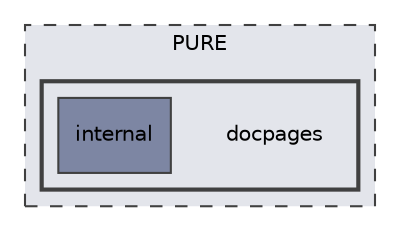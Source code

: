 digraph "C:/__PR00F__/___developing___/projects/PGE/PGE/PURE/docpages"
{
 // LATEX_PDF_SIZE
  edge [fontname="Helvetica",fontsize="10",labelfontname="Helvetica",labelfontsize="10"];
  node [fontname="Helvetica",fontsize="10",shape=record];
  compound=true
  subgraph clusterdir_010e343a38f8618a9d9a4eff05c9fae8 {
    graph [ bgcolor="#e3e5eb", pencolor="grey25", style="filled,dashed,", label="PURE", fontname="Helvetica", fontsize="10", URL="dir_010e343a38f8618a9d9a4eff05c9fae8.html"]
  subgraph clusterdir_100cc0983e6a3096cfff2ff9788fc52a {
    graph [ bgcolor="#e3e5eb", pencolor="grey25", style="filled,bold,", label="", fontname="Helvetica", fontsize="10", URL="dir_100cc0983e6a3096cfff2ff9788fc52a.html"]
    dir_100cc0983e6a3096cfff2ff9788fc52a [shape=plaintext, label="docpages"];
  dir_0d0bb8273b3f41eeb0d6a5c07472911b [shape=box, label="internal", style="filled,", fillcolor="#7d86a3", color="grey25", URL="dir_0d0bb8273b3f41eeb0d6a5c07472911b.html"];
  }
  }
}
